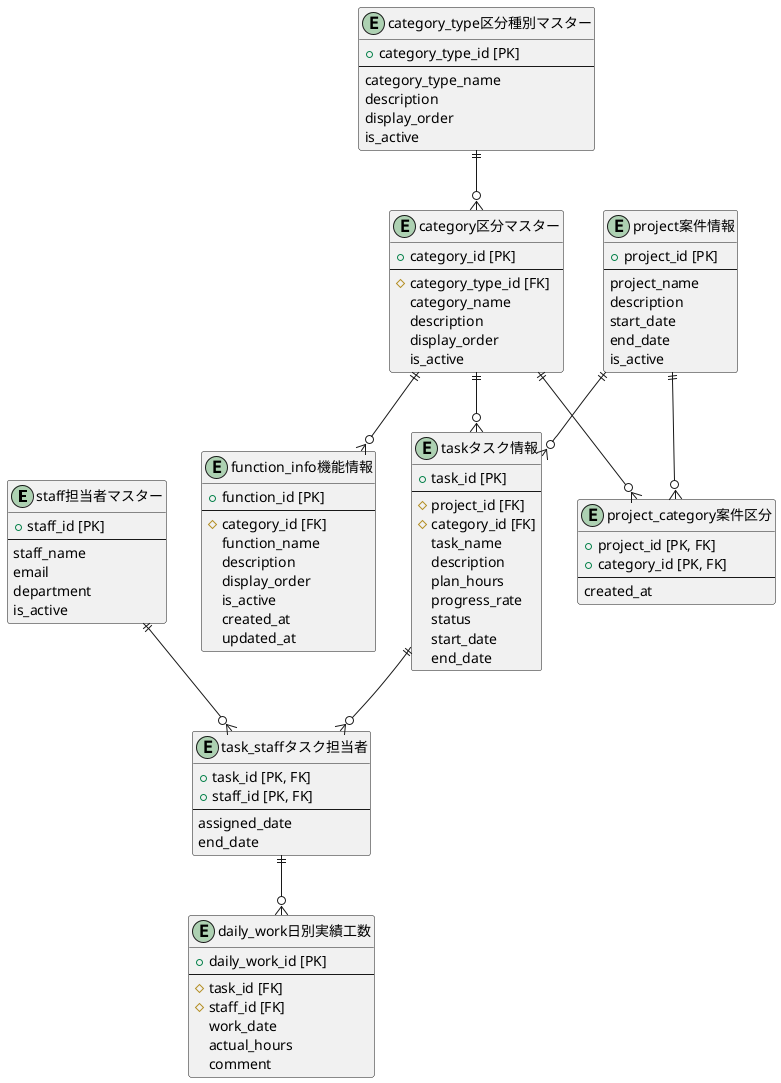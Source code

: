 @startuml

' 担当者マスター
entity "staff担当者マスター" {
    + staff_id [PK]
    --
    staff_name
    email
    department
    is_active
}

' 区分種別マスター
entity "category_type区分種別マスター" {
    + category_type_id [PK]
    --
    category_type_name
    description
    display_order
    is_active
}

' 区分マスター
entity "category区分マスター" {
    + category_id [PK]
    --
    # category_type_id [FK]
    category_name
    description
    display_order
    is_active
}

' 機能情報
entity "function_info機能情報" {
    + function_id [PK]
    --
    # category_id [FK]
    function_name
    description
    display_order
    is_active
    created_at
    updated_at
}

' プロジェクト
entity "project案件情報" {
    + project_id [PK]
    --
    project_name
    description
    start_date
    end_date
    is_active
}

' プロジェクト区分
entity "project_category案件区分" {
    + project_id [PK, FK]
    + category_id [PK, FK]
    --
    created_at
}

' タスク
entity "taskタスク情報" {
    + task_id [PK]
    --
    # project_id [FK]
    # category_id [FK]
    task_name
    description
    plan_hours
    progress_rate
    status
    start_date
    end_date
}

' タスク担当者
entity "task_staffタスク担当者" {
    + task_id [PK, FK]
    + staff_id [PK, FK]
    --
    assigned_date
    end_date
}

' 日別実績工数
entity "daily_work日別実績工数" {
    + daily_work_id [PK]
    --
    # task_id [FK]
    # staff_id [FK]
    work_date
    actual_hours
    comment
}

category_type区分種別マスター ||--o{ category区分マスター
category区分マスター ||--o{ function_info機能情報
project案件情報 ||--o{ project_category案件区分
category区分マスター ||--o{ project_category案件区分
project案件情報 ||--o{ taskタスク情報
category区分マスター ||--o{ taskタスク情報
taskタスク情報 ||--o{ task_staffタスク担当者
staff担当者マスター ||--o{ task_staffタスク担当者
task_staffタスク担当者 ||--o{ daily_work日別実績工数

@enduml

